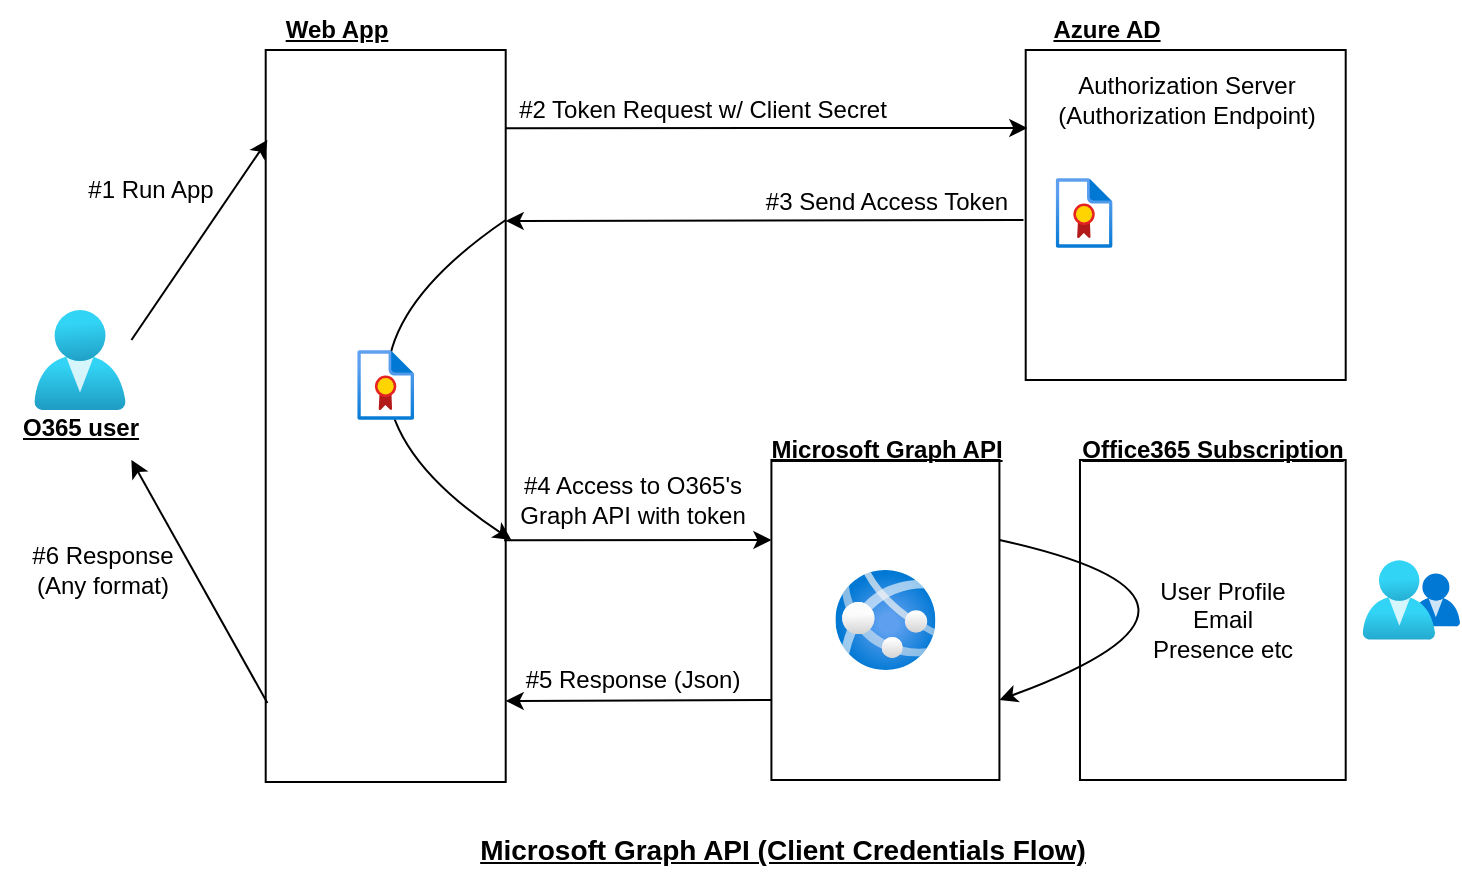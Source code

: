 <mxfile version="20.5.1" type="github">
  <diagram id="EQogxgOOaJ7-MavAzIGB" name="ページ1">
    <mxGraphModel dx="1422" dy="773" grid="1" gridSize="10" guides="1" tooltips="1" connect="1" arrows="1" fold="1" page="1" pageScale="1" pageWidth="827" pageHeight="1169" math="0" shadow="0">
      <root>
        <mxCell id="0" />
        <mxCell id="1" parent="0" />
        <mxCell id="5m2ri7QpMthFIvJ9T_sP-5" value="" style="rounded=0;whiteSpace=wrap;html=1;fillColor=#FFFFFF;" parent="1" vertex="1">
          <mxGeometry x="152.85" y="75" width="120" height="366" as="geometry" />
        </mxCell>
        <mxCell id="LVywCjolBayjgkQlPvWd-17" value="" style="rounded=0;whiteSpace=wrap;html=1;fillColor=#FFFFFF;" parent="1" vertex="1">
          <mxGeometry x="532.85" y="75" width="160" height="165" as="geometry" />
        </mxCell>
        <mxCell id="LVywCjolBayjgkQlPvWd-2" value="&lt;b&gt;&lt;u&gt;Web App&lt;/u&gt;&lt;/b&gt;" style="text;html=1;align=center;verticalAlign=middle;resizable=0;points=[];autosize=1;strokeColor=none;fillColor=none;" parent="1" vertex="1">
          <mxGeometry x="152.85" y="50" width="70" height="30" as="geometry" />
        </mxCell>
        <mxCell id="LVywCjolBayjgkQlPvWd-11" value="" style="aspect=fixed;html=1;points=[];align=center;image;fontSize=12;image=img/lib/azure2/identity/Users.svg;" parent="1" vertex="1">
          <mxGeometry x="37.14" y="205" width="45.71" height="50" as="geometry" />
        </mxCell>
        <mxCell id="LVywCjolBayjgkQlPvWd-12" value="&lt;b&gt;&lt;u&gt;O365 user&lt;/u&gt;&lt;/b&gt;" style="text;html=1;align=center;verticalAlign=middle;resizable=0;points=[];autosize=1;strokeColor=none;fillColor=none;" parent="1" vertex="1">
          <mxGeometry x="20" y="249" width="80" height="30" as="geometry" />
        </mxCell>
        <mxCell id="LVywCjolBayjgkQlPvWd-14" value="&lt;b&gt;&lt;u&gt;Azure AD&lt;/u&gt;&lt;/b&gt;" style="text;html=1;align=center;verticalAlign=middle;resizable=0;points=[];autosize=1;strokeColor=none;fillColor=none;" parent="1" vertex="1">
          <mxGeometry x="532.85" y="50" width="80" height="30" as="geometry" />
        </mxCell>
        <mxCell id="LVywCjolBayjgkQlPvWd-15" value="Authorization Server&lt;br&gt;(Authorization Endpoint)" style="text;html=1;align=center;verticalAlign=middle;resizable=0;points=[];autosize=1;strokeColor=none;fillColor=none;" parent="1" vertex="1">
          <mxGeometry x="537.85" y="80" width="150" height="40" as="geometry" />
        </mxCell>
        <mxCell id="LVywCjolBayjgkQlPvWd-36" value="" style="endArrow=classic;html=1;rounded=0;entryX=0.007;entryY=0.123;entryDx=0;entryDy=0;entryPerimeter=0;" parent="1" target="5m2ri7QpMthFIvJ9T_sP-5" edge="1">
          <mxGeometry width="50" height="50" relative="1" as="geometry">
            <mxPoint x="85.71" y="220" as="sourcePoint" />
            <mxPoint x="162.85" y="104.516" as="targetPoint" />
          </mxGeometry>
        </mxCell>
        <mxCell id="LVywCjolBayjgkQlPvWd-48" value="#2 Token Request w/ Client Secret" style="text;html=1;align=center;verticalAlign=middle;resizable=0;points=[];autosize=1;strokeColor=none;fillColor=none;" parent="1" vertex="1">
          <mxGeometry x="265.71" y="90" width="210" height="30" as="geometry" />
        </mxCell>
        <mxCell id="LVywCjolBayjgkQlPvWd-50" value="" style="endArrow=classic;html=1;rounded=0;exitX=1;exitY=0.75;exitDx=0;exitDy=0;entryX=0.005;entryY=0.565;entryDx=0;entryDy=0;entryPerimeter=0;" parent="1" edge="1">
          <mxGeometry width="50" height="50" relative="1" as="geometry">
            <mxPoint x="272.85" y="114.1" as="sourcePoint" />
            <mxPoint x="533.65" y="114.0" as="targetPoint" />
          </mxGeometry>
        </mxCell>
        <mxCell id="LVywCjolBayjgkQlPvWd-59" value="" style="endArrow=classic;html=1;rounded=0;entryX=1;entryY=0.75;entryDx=0;entryDy=0;exitX=-0.007;exitY=0.912;exitDx=0;exitDy=0;exitPerimeter=0;" parent="1" edge="1">
          <mxGeometry width="50" height="50" relative="1" as="geometry">
            <mxPoint x="531.73" y="160" as="sourcePoint" />
            <mxPoint x="272.85" y="160.48" as="targetPoint" />
          </mxGeometry>
        </mxCell>
        <mxCell id="LVywCjolBayjgkQlPvWd-60" value="#3 Send Access Token" style="text;html=1;align=center;verticalAlign=middle;resizable=0;points=[];autosize=1;strokeColor=none;fillColor=none;" parent="1" vertex="1">
          <mxGeometry x="392.85" y="136" width="140" height="30" as="geometry" />
        </mxCell>
        <mxCell id="LVywCjolBayjgkQlPvWd-63" value="" style="aspect=fixed;html=1;points=[];align=center;image;fontSize=12;image=img/lib/azure2/management_governance/Compliance.svg;fillColor=#FFFFFF;" parent="1" vertex="1">
          <mxGeometry x="547.85" y="139" width="28.44" height="35" as="geometry" />
        </mxCell>
        <mxCell id="LVywCjolBayjgkQlPvWd-69" value="&lt;b style=&quot;font-size: 14px;&quot;&gt;&lt;u style=&quot;font-size: 14px;&quot;&gt;Microsoft Graph API (Client Credentials Flow)&lt;/u&gt;&lt;/b&gt;" style="text;html=1;align=center;verticalAlign=middle;resizable=0;points=[];autosize=1;strokeColor=none;fillColor=none;fontSize=14;" parent="1" vertex="1">
          <mxGeometry x="246.29" y="460" width="330" height="30" as="geometry" />
        </mxCell>
        <mxCell id="5m2ri7QpMthFIvJ9T_sP-1" value="" style="rounded=0;whiteSpace=wrap;html=1;fillColor=#FFFFFF;" parent="1" vertex="1">
          <mxGeometry x="559.99" y="280" width="132.86" height="160" as="geometry" />
        </mxCell>
        <mxCell id="5m2ri7QpMthFIvJ9T_sP-2" value="&lt;b&gt;&lt;u&gt;Office365 Subscription&lt;/u&gt;&lt;/b&gt;" style="text;html=1;align=center;verticalAlign=middle;resizable=0;points=[];autosize=1;strokeColor=none;fillColor=none;" parent="1" vertex="1">
          <mxGeometry x="551.42" y="260" width="150" height="30" as="geometry" />
        </mxCell>
        <mxCell id="5m2ri7QpMthFIvJ9T_sP-3" value="" style="rounded=0;whiteSpace=wrap;html=1;fillColor=#FFFFFF;" parent="1" vertex="1">
          <mxGeometry x="405.71" y="280" width="114" height="160" as="geometry" />
        </mxCell>
        <mxCell id="5m2ri7QpMthFIvJ9T_sP-4" value="&lt;b&gt;&lt;u&gt;Microsoft Graph API&lt;/u&gt;&lt;/b&gt;" style="text;html=1;align=center;verticalAlign=middle;resizable=0;points=[];autosize=1;strokeColor=none;fillColor=none;" parent="1" vertex="1">
          <mxGeometry x="392.85" y="260" width="140" height="30" as="geometry" />
        </mxCell>
        <mxCell id="5m2ri7QpMthFIvJ9T_sP-6" value="#1 Run App" style="text;html=1;align=center;verticalAlign=middle;resizable=0;points=[];autosize=1;strokeColor=none;fillColor=none;" parent="1" vertex="1">
          <mxGeometry x="50.0" y="130" width="90" height="30" as="geometry" />
        </mxCell>
        <mxCell id="5m2ri7QpMthFIvJ9T_sP-7" value="" style="endArrow=classic;html=1;rounded=0;exitX=1;exitY=0.75;exitDx=0;exitDy=0;entryX=0;entryY=0.25;entryDx=0;entryDy=0;" parent="1" target="5m2ri7QpMthFIvJ9T_sP-3" edge="1">
          <mxGeometry width="50" height="50" relative="1" as="geometry">
            <mxPoint x="272.05" y="320.1" as="sourcePoint" />
            <mxPoint x="325.71" y="320" as="targetPoint" />
          </mxGeometry>
        </mxCell>
        <mxCell id="5m2ri7QpMthFIvJ9T_sP-8" value="#4 Access to O365&#39;s &lt;br&gt;Graph API with token" style="text;html=1;align=center;verticalAlign=middle;resizable=0;points=[];autosize=1;strokeColor=none;fillColor=none;" parent="1" vertex="1">
          <mxGeometry x="265.71" y="280" width="140" height="40" as="geometry" />
        </mxCell>
        <mxCell id="5m2ri7QpMthFIvJ9T_sP-9" value="" style="endArrow=classic;html=1;rounded=0;entryX=1;entryY=0.75;entryDx=0;entryDy=0;" parent="1" edge="1">
          <mxGeometry width="50" height="50" relative="1" as="geometry">
            <mxPoint x="405.71" y="400" as="sourcePoint" />
            <mxPoint x="272.85" y="400.48" as="targetPoint" />
          </mxGeometry>
        </mxCell>
        <mxCell id="LVywCjolBayjgkQlPvWd-45" value="" style="curved=1;endArrow=classic;html=1;rounded=0;entryX=1;entryY=0.75;entryDx=0;entryDy=0;exitX=1;exitY=0.25;exitDx=0;exitDy=0;" parent="1" source="5m2ri7QpMthFIvJ9T_sP-3" target="5m2ri7QpMthFIvJ9T_sP-3" edge="1">
          <mxGeometry width="50" height="50" relative="1" as="geometry">
            <mxPoint x="525.71" y="320" as="sourcePoint" />
            <mxPoint x="592.73" y="477.01" as="targetPoint" />
            <Array as="points">
              <mxPoint x="655.71" y="350" />
            </Array>
          </mxGeometry>
        </mxCell>
        <mxCell id="5m2ri7QpMthFIvJ9T_sP-12" value="" style="curved=1;endArrow=classic;html=1;rounded=0;exitX=1;exitY=0.25;exitDx=0;exitDy=0;" parent="1" edge="1">
          <mxGeometry width="50" height="50" relative="1" as="geometry">
            <mxPoint x="272.85" y="160" as="sourcePoint" />
            <mxPoint x="275.71" y="320" as="targetPoint" />
            <Array as="points">
              <mxPoint x="155.71" y="240" />
            </Array>
          </mxGeometry>
        </mxCell>
        <mxCell id="5m2ri7QpMthFIvJ9T_sP-11" value="" style="aspect=fixed;html=1;points=[];align=center;image;fontSize=12;image=img/lib/azure2/management_governance/Compliance.svg;fillColor=#FFFFFF;" parent="1" vertex="1">
          <mxGeometry x="198.63" y="225" width="28.44" height="35" as="geometry" />
        </mxCell>
        <mxCell id="5m2ri7QpMthFIvJ9T_sP-14" value="#5 Response (Json)" style="text;html=1;align=center;verticalAlign=middle;resizable=0;points=[];autosize=1;strokeColor=none;fillColor=none;" parent="1" vertex="1">
          <mxGeometry x="270.71" y="375" width="130" height="30" as="geometry" />
        </mxCell>
        <mxCell id="5m2ri7QpMthFIvJ9T_sP-15" value="" style="endArrow=classic;html=1;rounded=0;exitX=0.007;exitY=0.892;exitDx=0;exitDy=0;exitPerimeter=0;entryX=0.821;entryY=1.033;entryDx=0;entryDy=0;entryPerimeter=0;" parent="1" source="5m2ri7QpMthFIvJ9T_sP-5" target="LVywCjolBayjgkQlPvWd-12" edge="1">
          <mxGeometry width="50" height="50" relative="1" as="geometry">
            <mxPoint x="155.71" y="400" as="sourcePoint" />
            <mxPoint x="85.71" y="330" as="targetPoint" />
          </mxGeometry>
        </mxCell>
        <mxCell id="5m2ri7QpMthFIvJ9T_sP-16" value="User Profile&lt;br&gt;Email&lt;br&gt;Presence etc" style="text;html=1;align=center;verticalAlign=middle;resizable=0;points=[];autosize=1;strokeColor=none;fillColor=none;" parent="1" vertex="1">
          <mxGeometry x="585.71" y="330" width="90" height="60" as="geometry" />
        </mxCell>
        <mxCell id="5m2ri7QpMthFIvJ9T_sP-17" value="#6 Response&lt;br&gt;(Any format)" style="text;html=1;align=center;verticalAlign=middle;resizable=0;points=[];autosize=1;strokeColor=none;fillColor=none;" parent="1" vertex="1">
          <mxGeometry x="25.71" y="315" width="90" height="40" as="geometry" />
        </mxCell>
        <mxCell id="b-YkZ_e-AH7zEP5wvHGG-1" value="" style="aspect=fixed;html=1;points=[];align=center;image;fontSize=12;image=img/lib/azure2/identity/Groups.svg;" vertex="1" parent="1">
          <mxGeometry x="701.42" y="330" width="48.57" height="40" as="geometry" />
        </mxCell>
        <mxCell id="b-YkZ_e-AH7zEP5wvHGG-4" value="" style="aspect=fixed;html=1;points=[];align=center;image;fontSize=12;image=img/lib/azure2/app_services/App_Services.svg;" vertex="1" parent="1">
          <mxGeometry x="437.71" y="335" width="50" height="50" as="geometry" />
        </mxCell>
      </root>
    </mxGraphModel>
  </diagram>
</mxfile>
